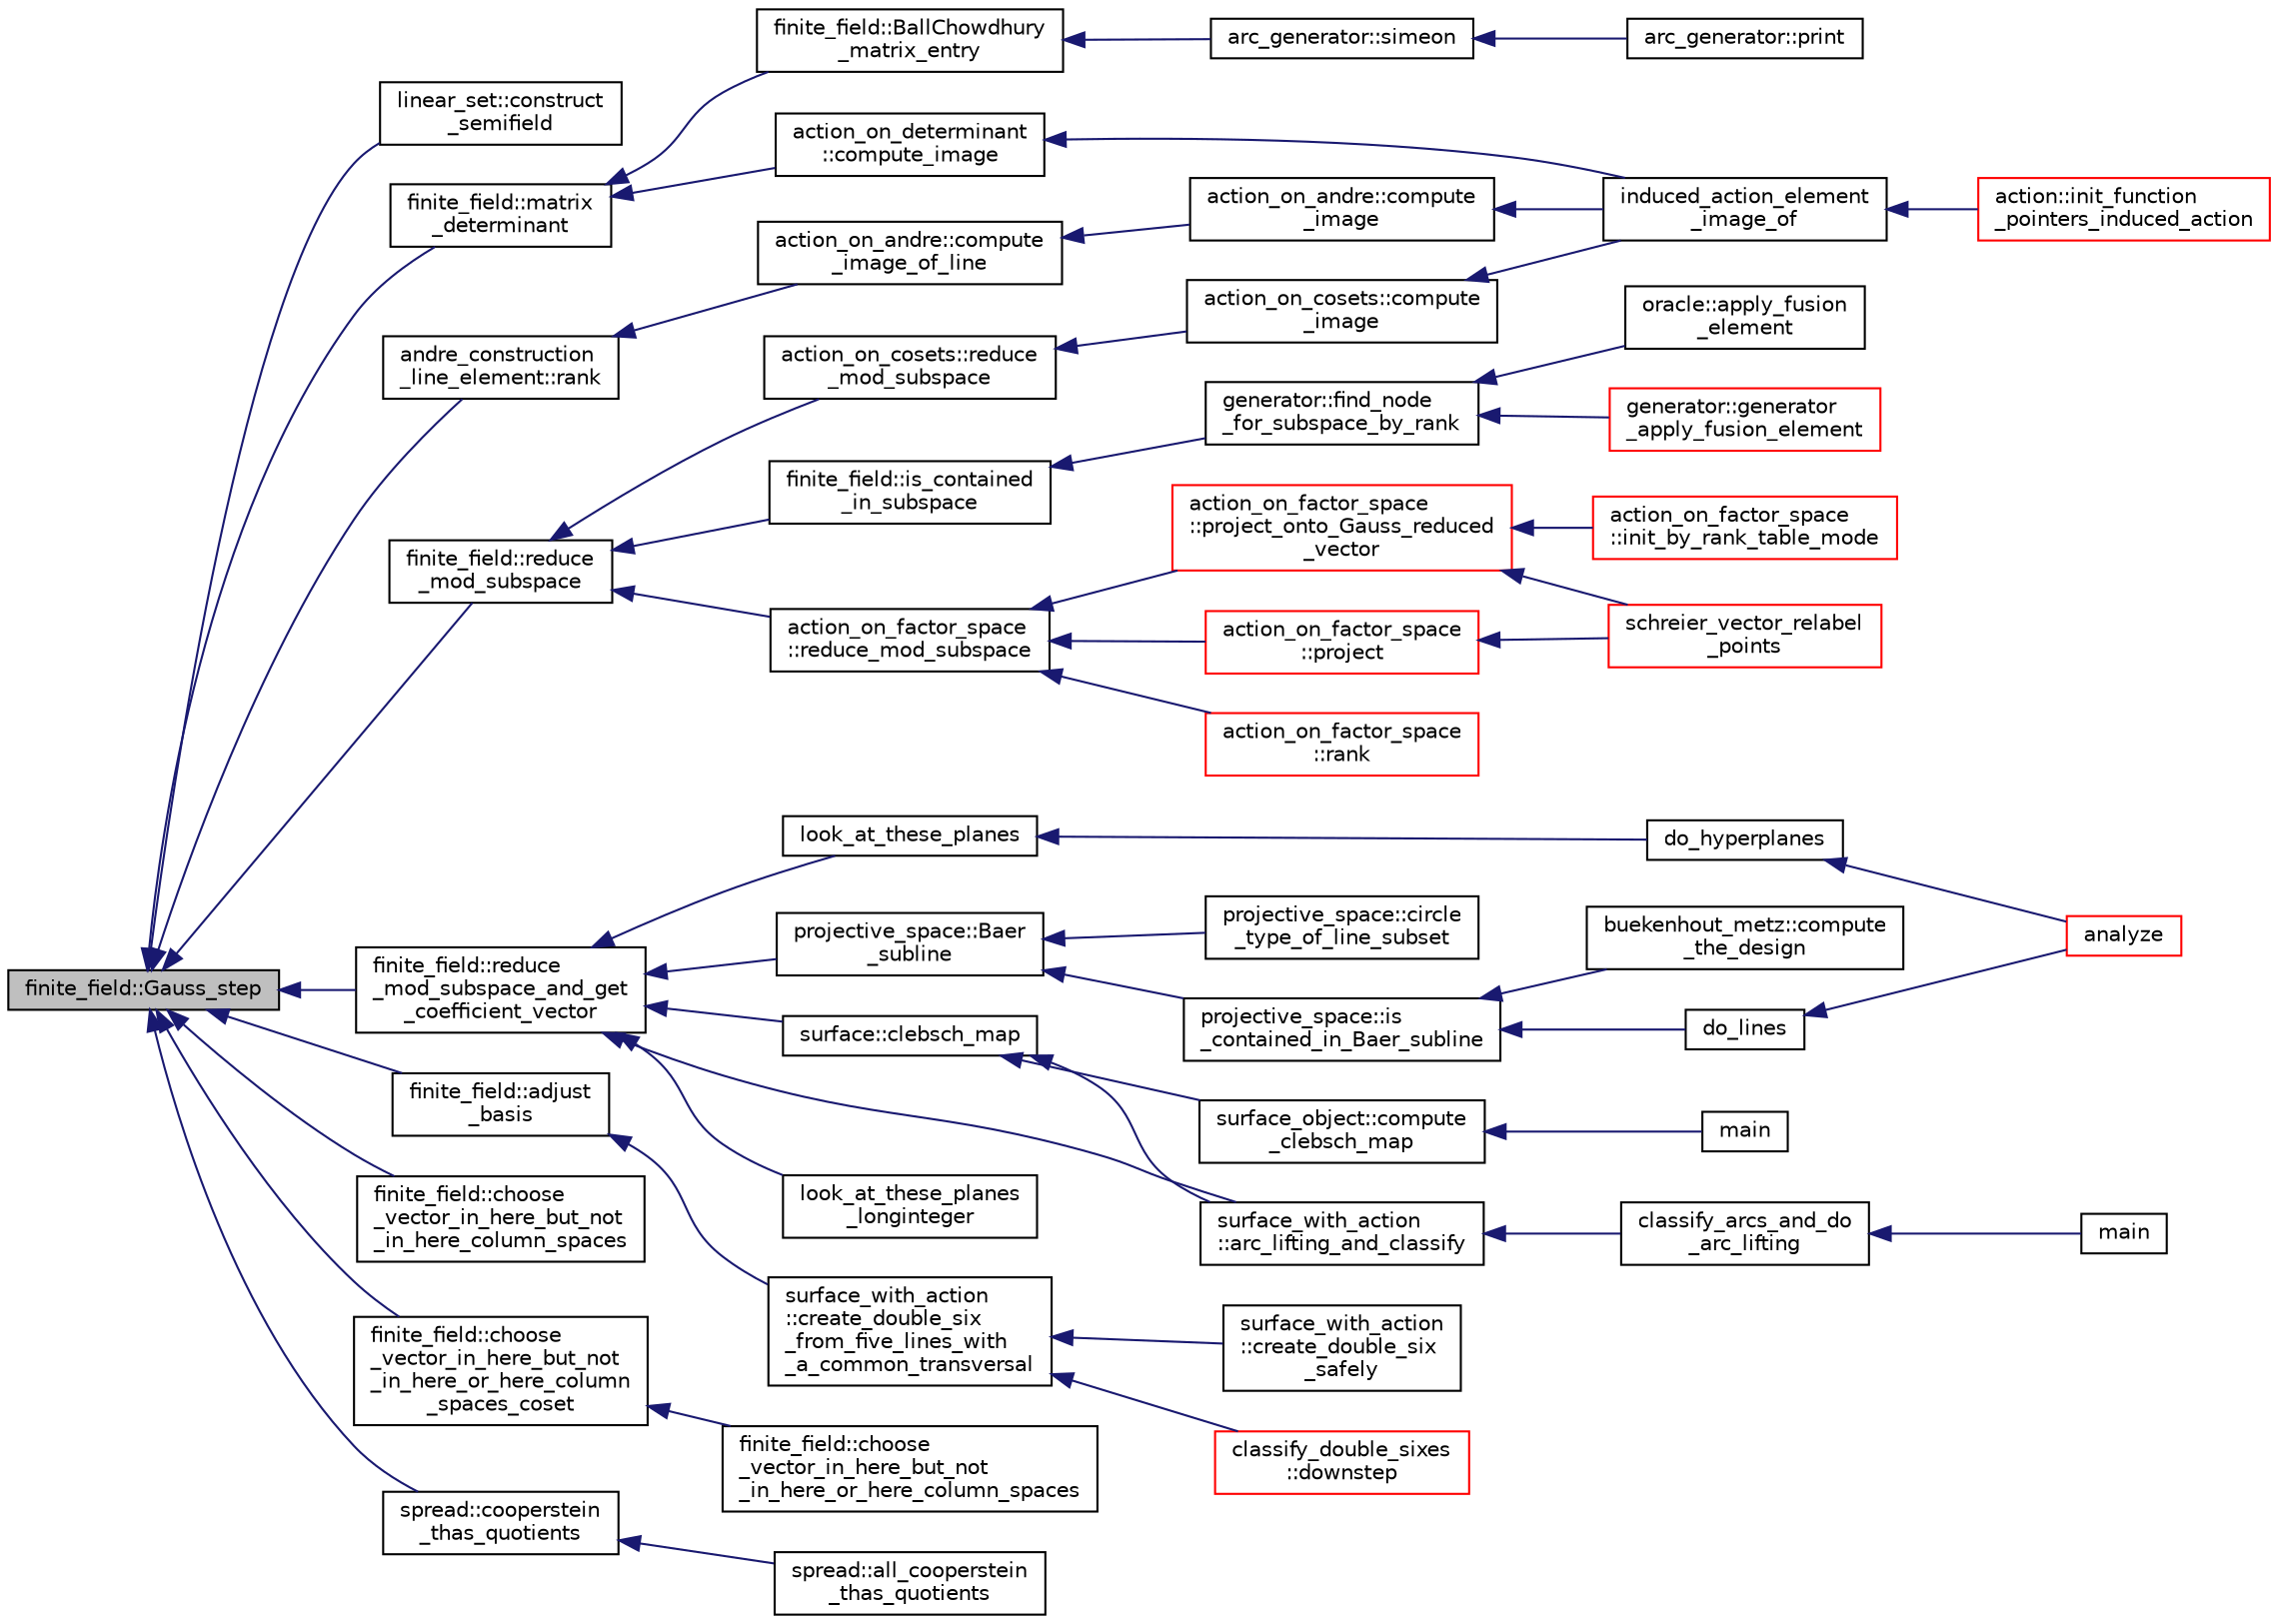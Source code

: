 digraph "finite_field::Gauss_step"
{
  edge [fontname="Helvetica",fontsize="10",labelfontname="Helvetica",labelfontsize="10"];
  node [fontname="Helvetica",fontsize="10",shape=record];
  rankdir="LR";
  Node4690 [label="finite_field::Gauss_step",height=0.2,width=0.4,color="black", fillcolor="grey75", style="filled", fontcolor="black"];
  Node4690 -> Node4691 [dir="back",color="midnightblue",fontsize="10",style="solid",fontname="Helvetica"];
  Node4691 [label="linear_set::construct\l_semifield",height=0.2,width=0.4,color="black", fillcolor="white", style="filled",URL="$dd/d86/classlinear__set.html#ab54b164771526ae8d687751aa2d1a9ce"];
  Node4690 -> Node4692 [dir="back",color="midnightblue",fontsize="10",style="solid",fontname="Helvetica"];
  Node4692 [label="finite_field::matrix\l_determinant",height=0.2,width=0.4,color="black", fillcolor="white", style="filled",URL="$df/d5a/classfinite__field.html#abeeee303bfbc054f2dcac4981ecab9ce"];
  Node4692 -> Node4693 [dir="back",color="midnightblue",fontsize="10",style="solid",fontname="Helvetica"];
  Node4693 [label="finite_field::BallChowdhury\l_matrix_entry",height=0.2,width=0.4,color="black", fillcolor="white", style="filled",URL="$df/d5a/classfinite__field.html#a961293f903f87da16219ceb61f642e8e"];
  Node4693 -> Node4694 [dir="back",color="midnightblue",fontsize="10",style="solid",fontname="Helvetica"];
  Node4694 [label="arc_generator::simeon",height=0.2,width=0.4,color="black", fillcolor="white", style="filled",URL="$d4/d21/classarc__generator.html#a70e7c17292bbb3b63c12cc2512e45aba"];
  Node4694 -> Node4695 [dir="back",color="midnightblue",fontsize="10",style="solid",fontname="Helvetica"];
  Node4695 [label="arc_generator::print",height=0.2,width=0.4,color="black", fillcolor="white", style="filled",URL="$d4/d21/classarc__generator.html#a4ae2e25ba85a60fb2a90a7b4f52675f7"];
  Node4692 -> Node4696 [dir="back",color="midnightblue",fontsize="10",style="solid",fontname="Helvetica"];
  Node4696 [label="action_on_determinant\l::compute_image",height=0.2,width=0.4,color="black", fillcolor="white", style="filled",URL="$d4/d32/classaction__on__determinant.html#afc50562cf0aa95e81eb0062749dc3940"];
  Node4696 -> Node4697 [dir="back",color="midnightblue",fontsize="10",style="solid",fontname="Helvetica"];
  Node4697 [label="induced_action_element\l_image_of",height=0.2,width=0.4,color="black", fillcolor="white", style="filled",URL="$d3/d27/interface_8_c.html#a821850d6c3988dd122de0489cd36f0f0"];
  Node4697 -> Node4698 [dir="back",color="midnightblue",fontsize="10",style="solid",fontname="Helvetica"];
  Node4698 [label="action::init_function\l_pointers_induced_action",height=0.2,width=0.4,color="red", fillcolor="white", style="filled",URL="$d2/d86/classaction.html#a3b9287d084b24f7a3b9532a7589c58de"];
  Node4690 -> Node4908 [dir="back",color="midnightblue",fontsize="10",style="solid",fontname="Helvetica"];
  Node4908 [label="finite_field::reduce\l_mod_subspace_and_get\l_coefficient_vector",height=0.2,width=0.4,color="black", fillcolor="white", style="filled",URL="$df/d5a/classfinite__field.html#a544f968b15eb1f702097f41e01db256a"];
  Node4908 -> Node4909 [dir="back",color="midnightblue",fontsize="10",style="solid",fontname="Helvetica"];
  Node4909 [label="look_at_these_planes\l_longinteger",height=0.2,width=0.4,color="black", fillcolor="white", style="filled",URL="$da/d90/analyze_8_c.html#ae230005122bb89f7409f5937134b73bf"];
  Node4908 -> Node4910 [dir="back",color="midnightblue",fontsize="10",style="solid",fontname="Helvetica"];
  Node4910 [label="look_at_these_planes",height=0.2,width=0.4,color="black", fillcolor="white", style="filled",URL="$da/d90/analyze_8_c.html#ad8b441870dbb818ee03042aa51a3cd09"];
  Node4910 -> Node4911 [dir="back",color="midnightblue",fontsize="10",style="solid",fontname="Helvetica"];
  Node4911 [label="do_hyperplanes",height=0.2,width=0.4,color="black", fillcolor="white", style="filled",URL="$da/d90/analyze_8_c.html#a1b317d157223e79e4363fcaee69de3dc"];
  Node4911 -> Node4912 [dir="back",color="midnightblue",fontsize="10",style="solid",fontname="Helvetica"];
  Node4912 [label="analyze",height=0.2,width=0.4,color="red", fillcolor="white", style="filled",URL="$da/d90/analyze_8_c.html#aa0c05ca3fc5b1b83451c5a4928234f5e"];
  Node4908 -> Node4914 [dir="back",color="midnightblue",fontsize="10",style="solid",fontname="Helvetica"];
  Node4914 [label="projective_space::Baer\l_subline",height=0.2,width=0.4,color="black", fillcolor="white", style="filled",URL="$d2/d17/classprojective__space.html#a7a49e87d5fede7d6264dccca3aa3b8fa"];
  Node4914 -> Node4915 [dir="back",color="midnightblue",fontsize="10",style="solid",fontname="Helvetica"];
  Node4915 [label="projective_space::is\l_contained_in_Baer_subline",height=0.2,width=0.4,color="black", fillcolor="white", style="filled",URL="$d2/d17/classprojective__space.html#a6730e59a3a7c1f50d671671c628144be"];
  Node4915 -> Node4916 [dir="back",color="midnightblue",fontsize="10",style="solid",fontname="Helvetica"];
  Node4916 [label="do_lines",height=0.2,width=0.4,color="black", fillcolor="white", style="filled",URL="$da/d90/analyze_8_c.html#a8a0ad1642efe3759982b81e0fa63f035"];
  Node4916 -> Node4912 [dir="back",color="midnightblue",fontsize="10",style="solid",fontname="Helvetica"];
  Node4915 -> Node4917 [dir="back",color="midnightblue",fontsize="10",style="solid",fontname="Helvetica"];
  Node4917 [label="buekenhout_metz::compute\l_the_design",height=0.2,width=0.4,color="black", fillcolor="white", style="filled",URL="$d8/d98/classbuekenhout__metz.html#a4256a0fe0a3ace089014a54f2cd6cab6"];
  Node4914 -> Node4918 [dir="back",color="midnightblue",fontsize="10",style="solid",fontname="Helvetica"];
  Node4918 [label="projective_space::circle\l_type_of_line_subset",height=0.2,width=0.4,color="black", fillcolor="white", style="filled",URL="$d2/d17/classprojective__space.html#ab736c4232b0839af699950c8933be60e"];
  Node4908 -> Node4919 [dir="back",color="midnightblue",fontsize="10",style="solid",fontname="Helvetica"];
  Node4919 [label="surface::clebsch_map",height=0.2,width=0.4,color="black", fillcolor="white", style="filled",URL="$d5/d88/classsurface.html#ab69c3741436f4346b54e86e5d65118ca"];
  Node4919 -> Node4920 [dir="back",color="midnightblue",fontsize="10",style="solid",fontname="Helvetica"];
  Node4920 [label="surface_object::compute\l_clebsch_map",height=0.2,width=0.4,color="black", fillcolor="white", style="filled",URL="$df/df8/classsurface__object.html#a4877151d10c700bb56d0959ef6762ec0"];
  Node4920 -> Node4755 [dir="back",color="midnightblue",fontsize="10",style="solid",fontname="Helvetica"];
  Node4755 [label="main",height=0.2,width=0.4,color="black", fillcolor="white", style="filled",URL="$d2/dfa/create__surface__main_8_c.html#a217dbf8b442f20279ea00b898af96f52"];
  Node4919 -> Node4921 [dir="back",color="midnightblue",fontsize="10",style="solid",fontname="Helvetica"];
  Node4921 [label="surface_with_action\l::arc_lifting_and_classify",height=0.2,width=0.4,color="black", fillcolor="white", style="filled",URL="$d8/df9/classsurface__with__action.html#a62a3948f830c59e09ef94937650a07a4"];
  Node4921 -> Node4771 [dir="back",color="midnightblue",fontsize="10",style="solid",fontname="Helvetica"];
  Node4771 [label="classify_arcs_and_do\l_arc_lifting",height=0.2,width=0.4,color="black", fillcolor="white", style="filled",URL="$d6/dc3/arc__lifting__main_8_c.html#afdd7be16f16b8c71e9a72fe5f6a0b59c"];
  Node4771 -> Node4751 [dir="back",color="midnightblue",fontsize="10",style="solid",fontname="Helvetica"];
  Node4751 [label="main",height=0.2,width=0.4,color="black", fillcolor="white", style="filled",URL="$d6/dc3/arc__lifting__main_8_c.html#a217dbf8b442f20279ea00b898af96f52"];
  Node4908 -> Node4921 [dir="back",color="midnightblue",fontsize="10",style="solid",fontname="Helvetica"];
  Node4690 -> Node4922 [dir="back",color="midnightblue",fontsize="10",style="solid",fontname="Helvetica"];
  Node4922 [label="finite_field::reduce\l_mod_subspace",height=0.2,width=0.4,color="black", fillcolor="white", style="filled",URL="$df/d5a/classfinite__field.html#a58c58854e54819ab1f3b1df2a12423ad"];
  Node4922 -> Node4923 [dir="back",color="midnightblue",fontsize="10",style="solid",fontname="Helvetica"];
  Node4923 [label="finite_field::is_contained\l_in_subspace",height=0.2,width=0.4,color="black", fillcolor="white", style="filled",URL="$df/d5a/classfinite__field.html#a21d04fc4ddc2f03fb3401656f14abb72"];
  Node4923 -> Node4924 [dir="back",color="midnightblue",fontsize="10",style="solid",fontname="Helvetica"];
  Node4924 [label="generator::find_node\l_for_subspace_by_rank",height=0.2,width=0.4,color="black", fillcolor="white", style="filled",URL="$d7/d73/classgenerator.html#ad118a5102c2f16c7bed14ee432fe70b2"];
  Node4924 -> Node4925 [dir="back",color="midnightblue",fontsize="10",style="solid",fontname="Helvetica"];
  Node4925 [label="generator::generator\l_apply_fusion_element",height=0.2,width=0.4,color="red", fillcolor="white", style="filled",URL="$d7/d73/classgenerator.html#a5e555672da45c6fbc2c5b2d2aa9bb537"];
  Node4924 -> Node4964 [dir="back",color="midnightblue",fontsize="10",style="solid",fontname="Helvetica"];
  Node4964 [label="oracle::apply_fusion\l_element",height=0.2,width=0.4,color="black", fillcolor="white", style="filled",URL="$d7/da7/classoracle.html#a934dc7bfa4c5ad2086ce7c63de5ba536"];
  Node4922 -> Node4965 [dir="back",color="midnightblue",fontsize="10",style="solid",fontname="Helvetica"];
  Node4965 [label="action_on_cosets::reduce\l_mod_subspace",height=0.2,width=0.4,color="black", fillcolor="white", style="filled",URL="$d3/d72/classaction__on__cosets.html#a313da72d0a056b4937468495e9c08a7f"];
  Node4965 -> Node4966 [dir="back",color="midnightblue",fontsize="10",style="solid",fontname="Helvetica"];
  Node4966 [label="action_on_cosets::compute\l_image",height=0.2,width=0.4,color="black", fillcolor="white", style="filled",URL="$d3/d72/classaction__on__cosets.html#a6c64ec61d7a0443041ca04ec17791dbd"];
  Node4966 -> Node4697 [dir="back",color="midnightblue",fontsize="10",style="solid",fontname="Helvetica"];
  Node4922 -> Node4967 [dir="back",color="midnightblue",fontsize="10",style="solid",fontname="Helvetica"];
  Node4967 [label="action_on_factor_space\l::reduce_mod_subspace",height=0.2,width=0.4,color="black", fillcolor="white", style="filled",URL="$d5/d25/classaction__on__factor__space.html#a28aacf2959bc402b418f7749c23c5d6a"];
  Node4967 -> Node4968 [dir="back",color="midnightblue",fontsize="10",style="solid",fontname="Helvetica"];
  Node4968 [label="action_on_factor_space\l::project_onto_Gauss_reduced\l_vector",height=0.2,width=0.4,color="red", fillcolor="white", style="filled",URL="$d5/d25/classaction__on__factor__space.html#a5fb75ffaf4e5143735b9ff8938589691"];
  Node4968 -> Node4969 [dir="back",color="midnightblue",fontsize="10",style="solid",fontname="Helvetica"];
  Node4969 [label="action_on_factor_space\l::init_by_rank_table_mode",height=0.2,width=0.4,color="red", fillcolor="white", style="filled",URL="$d5/d25/classaction__on__factor__space.html#a646e085b55e8160d943415c0238b5906"];
  Node4968 -> Node4970 [dir="back",color="midnightblue",fontsize="10",style="solid",fontname="Helvetica"];
  Node4970 [label="schreier_vector_relabel\l_points",height=0.2,width=0.4,color="red", fillcolor="white", style="filled",URL="$df/dc9/snakes__and__ladders_8h.html#ae98947edc50a9e66619bd56a3b1bc9ec"];
  Node4967 -> Node4972 [dir="back",color="midnightblue",fontsize="10",style="solid",fontname="Helvetica"];
  Node4972 [label="action_on_factor_space\l::project",height=0.2,width=0.4,color="red", fillcolor="white", style="filled",URL="$d5/d25/classaction__on__factor__space.html#a338dca4b52c11e2579944ddd4c53364c"];
  Node4972 -> Node4970 [dir="back",color="midnightblue",fontsize="10",style="solid",fontname="Helvetica"];
  Node4967 -> Node4981 [dir="back",color="midnightblue",fontsize="10",style="solid",fontname="Helvetica"];
  Node4981 [label="action_on_factor_space\l::rank",height=0.2,width=0.4,color="red", fillcolor="white", style="filled",URL="$d5/d25/classaction__on__factor__space.html#a05bddc91a8c098cefd14cdfe2fe0edad"];
  Node4690 -> Node4984 [dir="back",color="midnightblue",fontsize="10",style="solid",fontname="Helvetica"];
  Node4984 [label="finite_field::adjust\l_basis",height=0.2,width=0.4,color="black", fillcolor="white", style="filled",URL="$df/d5a/classfinite__field.html#a0c88772c704cf766ce8b758ab6cc1886"];
  Node4984 -> Node4985 [dir="back",color="midnightblue",fontsize="10",style="solid",fontname="Helvetica"];
  Node4985 [label="surface_with_action\l::create_double_six\l_from_five_lines_with\l_a_common_transversal",height=0.2,width=0.4,color="black", fillcolor="white", style="filled",URL="$d8/df9/classsurface__with__action.html#a870db90931112560e814493c70f768ab"];
  Node4985 -> Node4986 [dir="back",color="midnightblue",fontsize="10",style="solid",fontname="Helvetica"];
  Node4986 [label="classify_double_sixes\l::downstep",height=0.2,width=0.4,color="red", fillcolor="white", style="filled",URL="$dd/d23/classclassify__double__sixes.html#aed4b1460612fe2fd5b4e4611e83b2806"];
  Node4985 -> Node4987 [dir="back",color="midnightblue",fontsize="10",style="solid",fontname="Helvetica"];
  Node4987 [label="surface_with_action\l::create_double_six\l_safely",height=0.2,width=0.4,color="black", fillcolor="white", style="filled",URL="$d8/df9/classsurface__with__action.html#a5d151dc90786f5466eb08dc1e2939170"];
  Node4690 -> Node4988 [dir="back",color="midnightblue",fontsize="10",style="solid",fontname="Helvetica"];
  Node4988 [label="finite_field::choose\l_vector_in_here_but_not\l_in_here_column_spaces",height=0.2,width=0.4,color="black", fillcolor="white", style="filled",URL="$df/d5a/classfinite__field.html#adf1923d761b85aa159ebadb9cce64fea"];
  Node4690 -> Node4989 [dir="back",color="midnightblue",fontsize="10",style="solid",fontname="Helvetica"];
  Node4989 [label="finite_field::choose\l_vector_in_here_but_not\l_in_here_or_here_column\l_spaces_coset",height=0.2,width=0.4,color="black", fillcolor="white", style="filled",URL="$df/d5a/classfinite__field.html#abc76e2467c736517b652ca6eb8e1bb83"];
  Node4989 -> Node4990 [dir="back",color="midnightblue",fontsize="10",style="solid",fontname="Helvetica"];
  Node4990 [label="finite_field::choose\l_vector_in_here_but_not\l_in_here_or_here_column_spaces",height=0.2,width=0.4,color="black", fillcolor="white", style="filled",URL="$df/d5a/classfinite__field.html#a688e9d56f73ca63e74692747ab55f621"];
  Node4690 -> Node4991 [dir="back",color="midnightblue",fontsize="10",style="solid",fontname="Helvetica"];
  Node4991 [label="andre_construction\l_line_element::rank",height=0.2,width=0.4,color="black", fillcolor="white", style="filled",URL="$d6/de0/classandre__construction__line__element.html#ab2920079fa51c95a3e245a7f1a70ae66"];
  Node4991 -> Node4992 [dir="back",color="midnightblue",fontsize="10",style="solid",fontname="Helvetica"];
  Node4992 [label="action_on_andre::compute\l_image_of_line",height=0.2,width=0.4,color="black", fillcolor="white", style="filled",URL="$da/d32/classaction__on__andre.html#a0d19fcc32c95cc25a160d0fdb56ed6c5"];
  Node4992 -> Node4993 [dir="back",color="midnightblue",fontsize="10",style="solid",fontname="Helvetica"];
  Node4993 [label="action_on_andre::compute\l_image",height=0.2,width=0.4,color="black", fillcolor="white", style="filled",URL="$da/d32/classaction__on__andre.html#afba3b53df76cb927a12e488c790d8e4b"];
  Node4993 -> Node4697 [dir="back",color="midnightblue",fontsize="10",style="solid",fontname="Helvetica"];
  Node4690 -> Node4994 [dir="back",color="midnightblue",fontsize="10",style="solid",fontname="Helvetica"];
  Node4994 [label="spread::cooperstein\l_thas_quotients",height=0.2,width=0.4,color="black", fillcolor="white", style="filled",URL="$da/dc1/classspread.html#abba98e1f22f9a1a00823774307f29bef"];
  Node4994 -> Node4995 [dir="back",color="midnightblue",fontsize="10",style="solid",fontname="Helvetica"];
  Node4995 [label="spread::all_cooperstein\l_thas_quotients",height=0.2,width=0.4,color="black", fillcolor="white", style="filled",URL="$da/dc1/classspread.html#a83ae27050bb13feeb7e897c0f9f06b21"];
}
